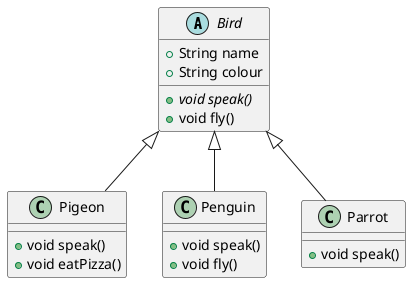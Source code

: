 @startuml
'https://plantuml.com/class-diagram

Bird <|-- Pigeon
Bird <|-- Penguin
Bird <|-- Parrot

abstract class Bird {
+String name
+String colour
{abstract}+void speak()
+void fly()
}

class Pigeon{
+void speak()
+void eatPizza()
}

class Penguin{
+void speak()
+void fly()
}

class Parrot{
+void speak()
}



@enduml
